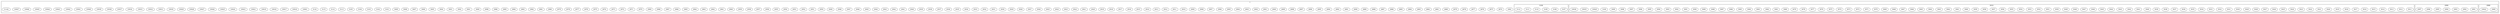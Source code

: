 digraph G {
    subgraph cluster_1 {
        graph [ label=1 ];
        1802 [ metric1=232 ];
        2874 [ metric1=39 ];
        2875 [ metric1=17 ];
        2876 [ metric1=46 ];
        2877 [ metric1=150 ];
        2878 [ metric1=177 ];
        2879 [ metric1=153 ];
        2880 [ metric1=18 ];
        2881 [ metric1=263 ];
        2882 [ metric1=53 ];
        2883 [ metric1=231 ];
        2884 [ metric1=15 ];
        2885 [ metric1=79 ];
        2886 [ metric1=93 ];
        2887 [ metric1=210 ];
        2888 [ metric1=247 ];
        2889 [ metric1=89 ];
        2890 [ metric1=498 ];
        2891 [ metric1=389 ];
        2892 [ metric1=572 ];
        2894 [ metric1=411 ];
        2895 [ metric1=115 ];
        2896 [ metric1=66 ];
        2897 [ metric1=534 ];
        2898 [ metric1=61 ];
        2899 [ metric1=66 ];
        2900 [ metric1=108 ];
        2901 [ metric1=43 ];
        2902 [ metric1=97 ];
        2903 [ metric1=270 ];
        2904 [ metric1=207 ];
        2905 [ metric1=182 ];
        2906 [ metric1=116 ];
        2907 [ metric1=2065 ];
        2908 [ metric1=96 ];
        2909 [ metric1=31 ];
        2910 [ metric1=166 ];
        2911 [ metric1=40 ];
        2912 [ metric1=278 ];
        2913 [ metric1=432 ];
        2914 [ metric1=37 ];
        2915 [ metric1=182 ];
        2916 [ metric1=31 ];
        2917 [ metric1=116 ];
        2918 [ metric1=474 ];
        2919 [ metric1=30 ];
        2920 [ metric1=93 ];
        2921 [ metric1=126 ];
        2922 [ metric1=77 ];
        2923 [ metric1=307 ];
        2924 [ metric1=133 ];
        2925 [ metric1=118 ];
        2926 [ metric1=46 ];
        2927 [ metric1=780 ];
        2928 [ metric1=76 ];
        2929 [ metric1=437 ];
        2930 [ metric1=22 ];
        2931 [ metric1=222 ];
        2932 [ metric1=119 ];
        2933 [ metric1=67 ];
        2934 [ metric1=62 ];
        2935 [ metric1=69 ];
        2936 [ metric1=127 ];
        2937 [ metric1=275 ];
        2938 [ metric1=67 ];
        2939 [ metric1=54 ];
        2940 [ metric1=29 ];
        2941 [ metric1=78 ];
        2942 [ metric1=59 ];
        2943 [ metric1=478 ];
        2944 [ metric1=109 ];
        2945 [ metric1=12 ];
        2946 [ metric1=207 ];
        2947 [ metric1=130 ];
        2948 [ metric1=962 ];
        2949 [ metric1=99 ];
        2950 [ metric1=824 ];
        2951 [ metric1=633 ];
        2952 [ metric1=38 ];
        2953 [ metric1=326 ];
        2954 [ metric1=67 ];
        2955 [ metric1=1028 ];
        2956 [ metric1=226 ];
        2957 [ metric1=87 ];
        2958 [ metric1=263 ];
        2959 [ metric1=339 ];
        2960 [ metric1=18 ];
        2961 [ metric1=83 ];
        2962 [ metric1=778 ];
        2963 [ metric1=449 ];
        2964 [ metric1=37 ];
        2965 [ metric1=221 ];
        2966 [ metric1=126 ];
        2967 [ metric1=110 ];
        2968 [ metric1=331 ];
        2969 [ metric1=51 ];
        2970 [ metric1=69 ];
        2971 [ metric1=49 ];
        2972 [ metric1=454 ];
        2973 [ metric1=354 ];
        2974 [ metric1=93 ];
        2975 [ metric1=107 ];
        2976 [ metric1=217 ];
        2977 [ metric1=737 ];
        2978 [ metric1=44 ];
        2979 [ metric1=53 ];
        2980 [ metric1=161 ];
        2981 [ metric1=144 ];
        2982 [ metric1=134 ];
        2983 [ metric1=197 ];
        2984 [ metric1=388 ];
        2985 [ metric1=139 ];
        2986 [ metric1=48 ];
        2998 [ metric1=1159 ];
        3000 [ metric1=57 ];
        3001 [ metric1=376 ];
        3002 [ metric1=151 ];
        3003 [ metric1=72 ];
        3004 [ metric1=39 ];
        3005 [ metric1=35 ];
        3006 [ metric1=50 ];
        3007 [ metric1=28 ];
        3008 [ metric1=98 ];
        3009 [ metric1=173 ];
        3101 [ metric1=22 ];
        3102 [ metric1=33 ];
        3103 [ metric1=20 ];
        3104 [ metric1=14 ];
        3105 [ metric1=29 ];
        3113 [ metric1=12 ];
        3114 [ metric1=32 ];
        3115 [ metric1=21 ];
        3116 [ metric1=13 ];
        10901 [ metric1=514 ];
        10916 [ metric1=12 ];
        10917 [ metric1=18 ];
        10918 [ metric1=29 ];
        10919 [ metric1=207 ];
        10921 [ metric1=21 ];
        10923 [ metric1=12 ];
        10924 [ metric1=23 ];
        10925 [ metric1=13 ];
        10926 [ metric1=39 ];
        10927 [ metric1=7 ];
        10928 [ metric1=43 ];
        10929 [ metric1=63 ];
        10930 [ metric1=22 ];
        10931 [ metric1=24 ];
        10932 [ metric1=11 ];
        10933 [ metric1=8 ];
        10934 [ metric1=54 ];
        10937 [ metric1=14 ];
        10938 [ metric1=24 ];
        10939 [ metric1=14 ];
        10940 [ metric1=3 ];
        10941 [ metric1=2 ];
        10942 [ metric1=23 ];
        10943 [ metric1=14 ];
        10944 [ metric1=10 ];
        10945 [ metric1=6 ];
        10946 [ metric1=16 ];
        10947 [ metric1=6 ];
        11142 [ metric1=1 ];
        subgraph cluster_2988 {
            graph [ label=2988 ];
            2989 [ metric1=5 ];
            10922 [ metric1=20 ];
        }
        subgraph cluster_2990 {
            graph [ label=2990 ];
            2991 [ metric1=219 ];
            2992 [ metric1=249 ];
            2993 [ metric1=231 ];
            2994 [ metric1=107 ];
            2995 [ metric1=419 ];
            2996 [ metric1=150 ];
            2997 [ metric1=190 ];
        }
        subgraph cluster_3010 {
            graph [ label=3010 ];
            3011 [ metric1=174 ];
            3012 [ metric1=6 ];
            3013 [ metric1=1814 ];
            3014 [ metric1=37 ];
            3015 [ metric1=5 ];
            3016 [ metric1=847 ];
            3017 [ metric1=265 ];
            3018 [ metric1=20 ];
            3019 [ metric1=89 ];
            3020 [ metric1=50 ];
            3021 [ metric1=31 ];
            3022 [ metric1=144 ];
            3023 [ metric1=399 ];
            3024 [ metric1=82 ];
            3025 [ metric1=256 ];
            3026 [ metric1=37 ];
            3027 [ metric1=552 ];
            3028 [ metric1=236 ];
            3029 [ metric1=78 ];
            3030 [ metric1=208 ];
            3031 [ metric1=26 ];
            3032 [ metric1=20 ];
            3033 [ metric1=81 ];
            3034 [ metric1=188 ];
            3035 [ metric1=282 ];
            3036 [ metric1=447 ];
            3037 [ metric1=319 ];
            3038 [ metric1=290 ];
            3039 [ metric1=407 ];
            3040 [ metric1=297 ];
            3041 [ metric1=63 ];
            3042 [ metric1=369 ];
            3043 [ metric1=38 ];
            3044 [ metric1=115 ];
            3045 [ metric1=596 ];
            3046 [ metric1=187 ];
            3047 [ metric1=544 ];
            3048 [ metric1=292 ];
            3049 [ metric1=48 ];
            3050 [ metric1=53 ];
            3051 [ metric1=365 ];
            3052 [ metric1=124 ];
            3053 [ metric1=548 ];
            3054 [ metric1=34 ];
            3055 [ metric1=49 ];
            3056 [ metric1=59 ];
            3057 [ metric1=4 ];
            3058 [ metric1=22 ];
            3059 [ metric1=133 ];
            3060 [ metric1=59 ];
            3061 [ metric1=69 ];
            3062 [ metric1=160 ];
            3063 [ metric1=177 ];
            3064 [ metric1=294 ];
            3065 [ metric1=863 ];
            3066 [ metric1=172 ];
            3067 [ metric1=76 ];
            3068 [ metric1=27 ];
            3069 [ metric1=54 ];
            3070 [ metric1=118 ];
            3071 [ metric1=71 ];
            3072 [ metric1=280 ];
            3073 [ metric1=305 ];
            3074 [ metric1=642 ];
            3075 [ metric1=66 ];
            3076 [ metric1=37 ];
            3077 [ metric1=62 ];
            3078 [ metric1=62 ];
            3079 [ metric1=126 ];
            3080 [ metric1=144 ];
            3081 [ metric1=252 ];
            3082 [ metric1=69 ];
            3083 [ metric1=70 ];
            3084 [ metric1=159 ];
            3085 [ metric1=177 ];
            3086 [ metric1=440 ];
            3087 [ metric1=98 ];
            3088 [ metric1=31 ];
            3089 [ metric1=15 ];
            3090 [ metric1=213 ];
            3091 [ metric1=22 ];
            3092 [ metric1=15 ];
            3093 [ metric1=204 ];
            3094 [ metric1=334 ];
            3095 [ metric1=21 ];
            3096 [ metric1=46 ];
            3097 [ metric1=25 ];
            3098 [ metric1=31 ];
            3099 [ metric1=31 ];
            3100 [ metric1=10 ];
            10920 [ metric1=18 ];
            10935 [ metric1=2 ];
            10936 [ metric1=3 ];
        }
        subgraph cluster_3106 {
            graph [ label=3106 ];
            3107 [ metric1=45 ];
            3108 [ metric1=16 ];
            3109 [ metric1=3 ];
            3110 [ metric1=101 ];
            3111 [ metric1=94 ];
            3112 [ metric1=121 ];
        }
    }
}
